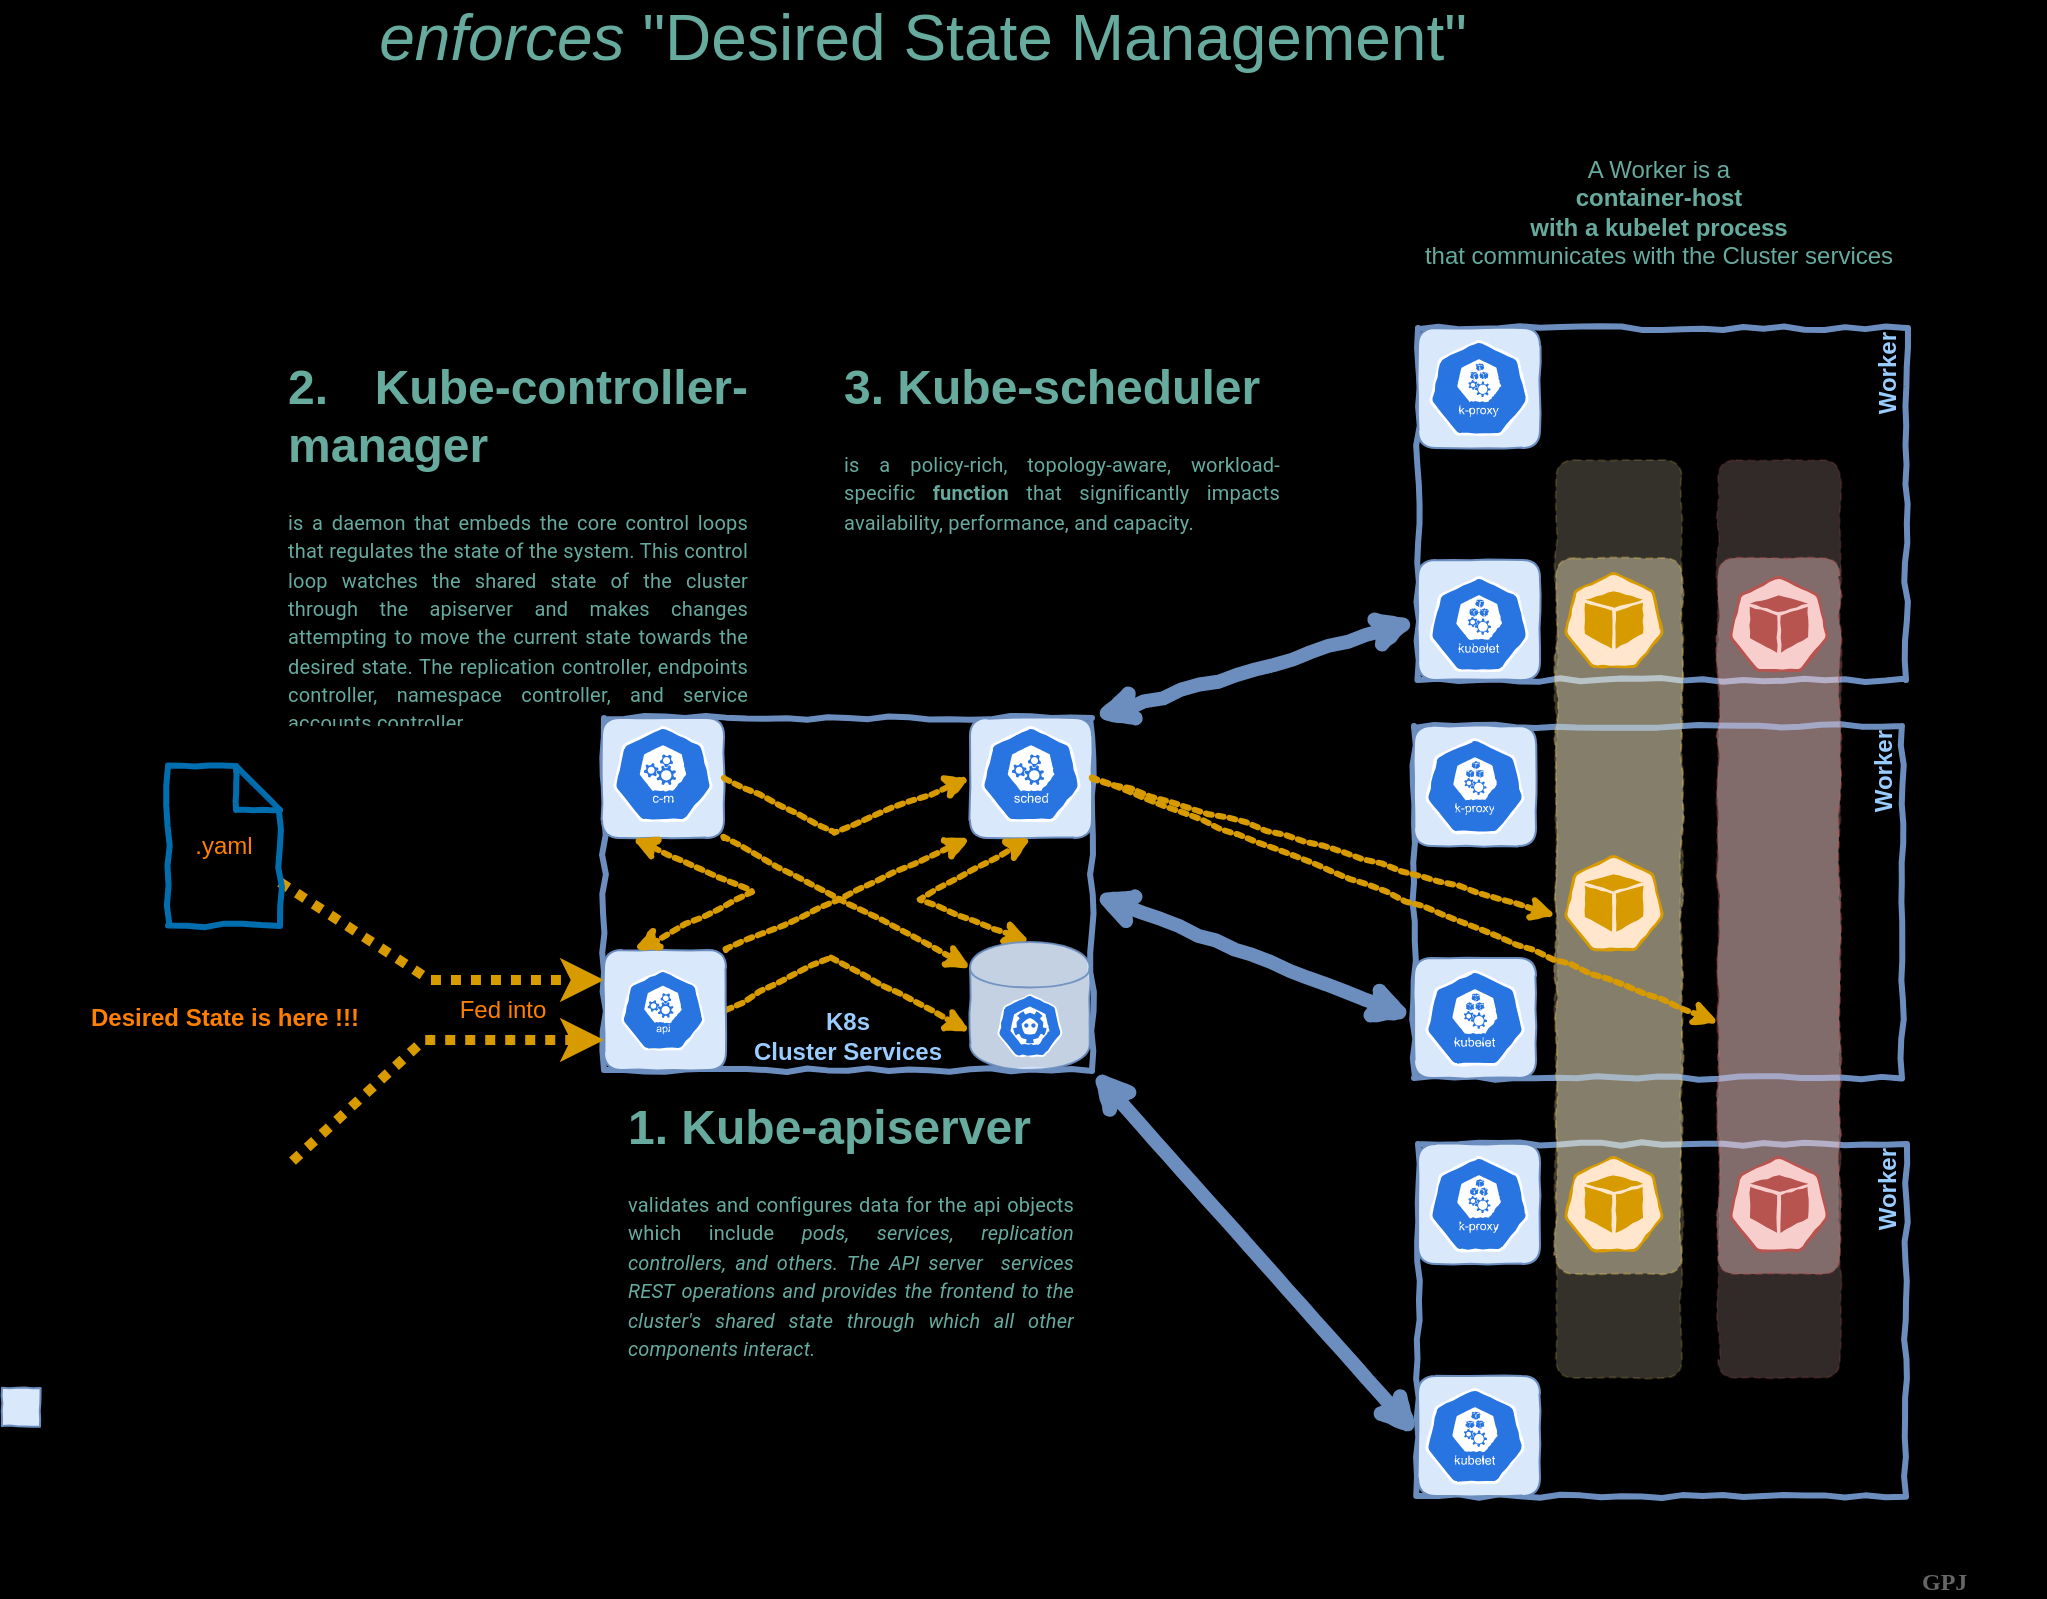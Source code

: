 <mxfile version="12.8.8" type="github">
  <diagram id="sylalVcgzMzVZW4ac6Ib" name="Page-1">
    <mxGraphModel dx="1000" dy="678" grid="0" gridSize="10" guides="1" tooltips="1" connect="1" arrows="1" fold="1" page="1" pageScale="1" pageWidth="1100" pageHeight="850" background="#000000" math="0" shadow="0">
      <root>
        <mxCell id="0" />
        <mxCell id="1" parent="0" />
        <mxCell id="zhEII75TTDP8HIT-S5k--10" value="&lt;b&gt;Worker&lt;/b&gt;" style="rounded=0;whiteSpace=wrap;html=1;comic=1;strokeWidth=3;fillColor=none;strokeColor=#6c8ebf;verticalAlign=bottom;align=right;fontColor=#99CCFF;horizontal=0;" vertex="1" parent="1">
          <mxGeometry x="778" y="606" width="244" height="176" as="geometry" />
        </mxCell>
        <mxCell id="zhEII75TTDP8HIT-S5k--1" value="&lt;b&gt;Worker&lt;/b&gt;" style="rounded=0;whiteSpace=wrap;html=1;comic=1;strokeWidth=3;fillColor=none;strokeColor=#6c8ebf;verticalAlign=bottom;align=right;fontColor=#99CCFF;horizontal=0;" vertex="1" parent="1">
          <mxGeometry x="778" y="198" width="244" height="176" as="geometry" />
        </mxCell>
        <mxCell id="zhEII75TTDP8HIT-S5k--47" value="" style="rounded=1;whiteSpace=wrap;html=1;comic=1;strokeColor=#d6b656;strokeWidth=1;fillColor=#fff2cc;dashed=1;opacity=20;" vertex="1" parent="1">
          <mxGeometry x="847" y="264" width="63" height="459" as="geometry" />
        </mxCell>
        <mxCell id="zhEII75TTDP8HIT-S5k--99" value="" style="rounded=1;whiteSpace=wrap;html=1;comic=1;strokeColor=#b85450;strokeWidth=1;fillColor=#f8cecc;dashed=1;opacity=20;" vertex="1" parent="1">
          <mxGeometry x="928" y="264" width="61" height="459" as="geometry" />
        </mxCell>
        <mxCell id="zhEII75TTDP8HIT-S5k--9" value="&lt;b&gt;Worker&lt;/b&gt;" style="rounded=0;whiteSpace=wrap;html=1;comic=1;strokeWidth=3;fillColor=none;strokeColor=#6c8ebf;verticalAlign=bottom;align=right;fontColor=#99CCFF;horizontal=0;" vertex="1" parent="1">
          <mxGeometry x="776" y="397" width="244" height="176" as="geometry" />
        </mxCell>
        <mxCell id="zhEII75TTDP8HIT-S5k--40" value="" style="rounded=1;whiteSpace=wrap;html=1;comic=1;strokeColor=#d6b656;strokeWidth=1;fillColor=#fff2cc;dashed=1;opacity=40;" vertex="1" parent="1">
          <mxGeometry x="847" y="313" width="63" height="358" as="geometry" />
        </mxCell>
        <mxCell id="zhEII75TTDP8HIT-S5k--41" value="" style="rounded=1;whiteSpace=wrap;html=1;comic=1;strokeColor=#b85450;strokeWidth=1;fillColor=#f8cecc;dashed=1;opacity=40;" vertex="1" parent="1">
          <mxGeometry x="928" y="313" width="61" height="358" as="geometry" />
        </mxCell>
        <mxCell id="zhEII75TTDP8HIT-S5k--39" value="" style="rounded=1;whiteSpace=wrap;html=1;comic=1;strokeColor=#6c8ebf;strokeWidth=1;fillColor=#dae8fc;" vertex="1" parent="1">
          <mxGeometry x="778" y="722" width="61" height="60" as="geometry" />
        </mxCell>
        <mxCell id="zhEII75TTDP8HIT-S5k--38" value="" style="rounded=1;whiteSpace=wrap;html=1;comic=1;strokeColor=#6c8ebf;strokeWidth=1;fillColor=#dae8fc;" vertex="1" parent="1">
          <mxGeometry x="778" y="314" width="61" height="60" as="geometry" />
        </mxCell>
        <mxCell id="zhEII75TTDP8HIT-S5k--35" value="" style="rounded=1;whiteSpace=wrap;html=1;comic=1;strokeColor=#6c8ebf;strokeWidth=1;fillColor=#dae8fc;" vertex="1" parent="1">
          <mxGeometry x="776" y="513" width="61" height="60" as="geometry" />
        </mxCell>
        <mxCell id="zhEII75TTDP8HIT-S5k--4" value="&lt;b&gt;K8s &lt;br&gt;Cluster Services&lt;/b&gt;" style="rounded=0;whiteSpace=wrap;html=1;comic=1;strokeWidth=3;fillColor=none;strokeColor=#6c8ebf;fontColor=#99CCFF;verticalAlign=bottom;horizontal=1;align=center;" vertex="1" parent="1">
          <mxGeometry x="371" y="393" width="244" height="176" as="geometry" />
        </mxCell>
        <mxCell id="zhEII75TTDP8HIT-S5k--34" value="" style="rounded=1;whiteSpace=wrap;html=1;comic=1;strokeColor=#6c8ebf;strokeWidth=1;fillColor=#dae8fc;" vertex="1" parent="1">
          <mxGeometry x="554" y="393" width="61" height="60" as="geometry" />
        </mxCell>
        <mxCell id="zhEII75TTDP8HIT-S5k--7" value="" style="rounded=0;orthogonalLoop=1;jettySize=auto;html=1;entryX=0;entryY=0.25;entryDx=0;entryDy=0;fillColor=#ffe6cc;strokeColor=#d79b00;strokeWidth=5;dashed=1;dashPattern=1 1;" edge="1" parent="1" source="zhEII75TTDP8HIT-S5k--5" target="zhEII75TTDP8HIT-S5k--102">
          <mxGeometry relative="1" as="geometry">
            <mxPoint x="339" y="495" as="targetPoint" />
            <Array as="points">
              <mxPoint x="284" y="524" />
            </Array>
          </mxGeometry>
        </mxCell>
        <mxCell id="zhEII75TTDP8HIT-S5k--5" value="&lt;font color=&quot;#ff8000&quot;&gt;.yaml&lt;/font&gt;" style="shape=note;whiteSpace=wrap;html=1;backgroundOutline=1;darkOpacity=0.05;comic=1;strokeWidth=3;fillColor=none;strokeColor=#006EAF;size=22;fontColor=#ffffff;" vertex="1" parent="1">
          <mxGeometry x="153" y="417" width="56" height="79.75" as="geometry" />
        </mxCell>
        <mxCell id="zhEII75TTDP8HIT-S5k--22" value="" style="edgeStyle=none;rounded=0;orthogonalLoop=1;jettySize=auto;html=1;strokeWidth=7;entryX=0;entryY=0.5;entryDx=0;entryDy=0;strokeColor=#6c8ebf;startArrow=classic;startFill=1;fillColor=#dae8fc;comic=1;" edge="1" parent="1" target="zhEII75TTDP8HIT-S5k--38">
          <mxGeometry relative="1" as="geometry">
            <mxPoint x="615" y="393" as="sourcePoint" />
            <mxPoint x="757" y="278" as="targetPoint" />
          </mxGeometry>
        </mxCell>
        <mxCell id="zhEII75TTDP8HIT-S5k--12" value="" style="html=1;dashed=0;whitespace=wrap;fillColor=#2875E2;strokeColor=#ffffff;points=[[0.005,0.63,0],[0.1,0.2,0],[0.9,0.2,0],[0.5,0,0],[0.995,0.63,0],[0.72,0.99,0],[0.5,1,0],[0.28,0.99,0]];shape=mxgraph.kubernetes.icon;prIcon=sched;comic=1;" vertex="1" parent="1">
          <mxGeometry x="559.5" y="397" width="50" height="48" as="geometry" />
        </mxCell>
        <mxCell id="zhEII75TTDP8HIT-S5k--14" value="" style="html=1;dashed=0;whitespace=wrap;fillColor=#2875E2;strokeColor=#ffffff;points=[[0.005,0.63,0],[0.1,0.2,0],[0.9,0.2,0],[0.5,0,0],[0.995,0.63,0],[0.72,0.99,0],[0.5,1,0],[0.28,0.99,0]];shape=mxgraph.kubernetes.icon;prIcon=kubelet;comic=1;" vertex="1" parent="1">
          <mxGeometry x="783.5" y="322" width="50" height="48" as="geometry" />
        </mxCell>
        <mxCell id="zhEII75TTDP8HIT-S5k--15" value="" style="html=1;dashed=0;whitespace=wrap;fillColor=#2875E2;strokeColor=#ffffff;points=[[0.005,0.63,0],[0.1,0.2,0],[0.9,0.2,0],[0.5,0,0],[0.995,0.63,0],[0.72,0.99,0],[0.5,1,0],[0.28,0.99,0]];shape=mxgraph.kubernetes.icon;prIcon=kubelet;comic=1;" vertex="1" parent="1">
          <mxGeometry x="781.5" y="519" width="50" height="48" as="geometry" />
        </mxCell>
        <mxCell id="zhEII75TTDP8HIT-S5k--24" value="" style="html=1;dashed=0;whitespace=wrap;fillColor=#2875E2;strokeColor=#ffffff;points=[[0.005,0.63,0],[0.1,0.2,0],[0.9,0.2,0],[0.5,0,0],[0.995,0.63,0],[0.72,0.99,0],[0.5,1,0],[0.28,0.99,0]];shape=mxgraph.kubernetes.icon;prIcon=kubelet;comic=1;" vertex="1" parent="1">
          <mxGeometry x="781.5" y="728" width="50" height="48" as="geometry" />
        </mxCell>
        <mxCell id="zhEII75TTDP8HIT-S5k--29" value="" style="html=1;dashed=0;whitespace=wrap;fillColor=#f8cecc;strokeColor=#b85450;points=[[0.005,0.63,0],[0.1,0.2,0],[0.9,0.2,0],[0.5,0,0],[0.995,0.63,0],[0.72,0.99,0],[0.5,1,0],[0.28,0.99,0]];shape=mxgraph.kubernetes.icon;prIcon=pod;comic=1;" vertex="1" parent="1">
          <mxGeometry x="933.5" y="322" width="50" height="48" as="geometry" />
        </mxCell>
        <mxCell id="zhEII75TTDP8HIT-S5k--30" value="" style="html=1;dashed=0;whitespace=wrap;fillColor=#f8cecc;strokeColor=#b85450;points=[[0.005,0.63,0],[0.1,0.2,0],[0.9,0.2,0],[0.5,0,0],[0.995,0.63,0],[0.72,0.99,0],[0.5,1,0],[0.28,0.99,0]];shape=mxgraph.kubernetes.icon;prIcon=pod;comic=1;" vertex="1" parent="1">
          <mxGeometry x="933.5" y="612" width="50" height="48" as="geometry" />
        </mxCell>
        <mxCell id="zhEII75TTDP8HIT-S5k--42" value="" style="html=1;dashed=0;whitespace=wrap;fillColor=#ffe6cc;strokeColor=#d79b00;points=[[0.005,0.63,0],[0.1,0.2,0],[0.9,0.2,0],[0.5,0,0],[0.995,0.63,0],[0.72,0.99,0],[0.5,1,0],[0.28,0.99,0]];shape=mxgraph.kubernetes.icon;prIcon=pod;comic=1;" vertex="1" parent="1">
          <mxGeometry x="851" y="612" width="50" height="48" as="geometry" />
        </mxCell>
        <mxCell id="zhEII75TTDP8HIT-S5k--43" value="" style="html=1;dashed=0;whitespace=wrap;fillColor=#ffe6cc;strokeColor=#d79b00;points=[[0.005,0.63,0],[0.1,0.2,0],[0.9,0.2,0],[0.5,0,0],[0.995,0.63,0],[0.72,0.99,0],[0.5,1,0],[0.28,0.99,0]];shape=mxgraph.kubernetes.icon;prIcon=pod;comic=1;" vertex="1" parent="1">
          <mxGeometry x="851" y="461.5" width="50" height="48" as="geometry" />
        </mxCell>
        <mxCell id="zhEII75TTDP8HIT-S5k--44" value="" style="html=1;dashed=0;whitespace=wrap;fillColor=#ffe6cc;strokeColor=#d79b00;points=[[0.005,0.63,0],[0.1,0.2,0],[0.9,0.2,0],[0.5,0,0],[0.995,0.63,0],[0.72,0.99,0],[0.5,1,0],[0.28,0.99,0]];shape=mxgraph.kubernetes.icon;prIcon=pod;comic=1;" vertex="1" parent="1">
          <mxGeometry x="851" y="320" width="50" height="48" as="geometry" />
        </mxCell>
        <mxCell id="zhEII75TTDP8HIT-S5k--50" value="&lt;font style=&quot;font-size: 32px&quot; color=&quot;#67ab9f&quot;&gt;&lt;i&gt;enforces&lt;/i&gt; &quot;Desired State Management&quot;&lt;/font&gt;" style="text;html=1;align=center;verticalAlign=middle;resizable=0;points=[];autosize=1;fontColor=#FF8000;" vertex="1" parent="1">
          <mxGeometry x="253" y="41" width="554" height="24" as="geometry" />
        </mxCell>
        <mxCell id="zhEII75TTDP8HIT-S5k--51" value="A Worker is a &lt;br&gt;&lt;b&gt;container-host &lt;/b&gt;&lt;br&gt;&lt;b&gt;with a kubelet process&lt;/b&gt; &lt;br&gt;that communicates with the Cluster services" style="text;html=1;align=center;verticalAlign=middle;resizable=0;points=[];autosize=1;fontColor=#67AB9F;" vertex="1" parent="1">
          <mxGeometry x="776" y="110" width="244" height="60" as="geometry" />
        </mxCell>
        <mxCell id="zhEII75TTDP8HIT-S5k--52" value="&lt;b&gt;Desired State is here !!!&lt;/b&gt;" style="text;html=1;align=center;verticalAlign=middle;resizable=0;points=[];autosize=1;fontColor=#FF8000;" vertex="1" parent="1">
          <mxGeometry x="109" y="534" width="144" height="18" as="geometry" />
        </mxCell>
        <mxCell id="zhEII75TTDP8HIT-S5k--53" value="" style="rounded=0;orthogonalLoop=1;jettySize=auto;html=1;entryX=0;entryY=0.7;entryDx=0;entryDy=0;fillColor=#ffe6cc;strokeColor=#d79b00;strokeWidth=3;dashed=1;dashPattern=1 1;exitX=1;exitY=0.5;exitDx=0;exitDy=0;comic=1;" edge="1" parent="1" source="zhEII75TTDP8HIT-S5k--102" target="zhEII75TTDP8HIT-S5k--45">
          <mxGeometry relative="1" as="geometry">
            <mxPoint x="409" y="495" as="sourcePoint" />
            <mxPoint x="510" y="425" as="targetPoint" />
            <Array as="points">
              <mxPoint x="484" y="513" />
            </Array>
          </mxGeometry>
        </mxCell>
        <mxCell id="zhEII75TTDP8HIT-S5k--55" value="" style="rounded=0;orthogonalLoop=1;jettySize=auto;html=1;entryX=0;entryY=1;entryDx=0;entryDy=0;fillColor=#ffe6cc;strokeColor=#d79b00;strokeWidth=3;dashed=1;dashPattern=1 1;exitX=1;exitY=0;exitDx=0;exitDy=0;comic=1;" edge="1" parent="1" source="zhEII75TTDP8HIT-S5k--102" target="zhEII75TTDP8HIT-S5k--34">
          <mxGeometry relative="1" as="geometry">
            <mxPoint x="409" y="495" as="sourcePoint" />
            <mxPoint x="480.19" y="539.5" as="targetPoint" />
          </mxGeometry>
        </mxCell>
        <mxCell id="zhEII75TTDP8HIT-S5k--59" value="" style="edgeStyle=none;rounded=0;orthogonalLoop=1;jettySize=auto;html=1;strokeWidth=7;strokeColor=#6c8ebf;startArrow=classic;startFill=1;fillColor=#dae8fc;comic=1;exitX=1;exitY=0.5;exitDx=0;exitDy=0;" edge="1" parent="1" source="zhEII75TTDP8HIT-S5k--4">
          <mxGeometry relative="1" as="geometry">
            <mxPoint x="615" y="481" as="sourcePoint" />
            <mxPoint x="776" y="543" as="targetPoint" />
          </mxGeometry>
        </mxCell>
        <mxCell id="zhEII75TTDP8HIT-S5k--60" value="" style="edgeStyle=none;rounded=0;orthogonalLoop=1;jettySize=auto;html=1;strokeWidth=7;entryX=0;entryY=0.5;entryDx=0;entryDy=0;strokeColor=#6c8ebf;startArrow=classic;startFill=1;fillColor=#dae8fc;comic=1;exitX=1;exitY=1;exitDx=0;exitDy=0;" edge="1" parent="1" source="zhEII75TTDP8HIT-S5k--4" target="zhEII75TTDP8HIT-S5k--39">
          <mxGeometry relative="1" as="geometry">
            <mxPoint x="625" y="492.724" as="sourcePoint" />
            <mxPoint x="786" y="495" as="targetPoint" />
          </mxGeometry>
        </mxCell>
        <mxCell id="zhEII75TTDP8HIT-S5k--62" value="" style="rounded=1;whiteSpace=wrap;html=1;comic=1;strokeColor=#6c8ebf;strokeWidth=1;fillColor=#dae8fc;" vertex="1" parent="1">
          <mxGeometry x="370" y="393" width="61" height="60" as="geometry" />
        </mxCell>
        <mxCell id="zhEII75TTDP8HIT-S5k--61" value="" style="html=1;dashed=0;whitespace=wrap;fillColor=#2875E2;strokeColor=#ffffff;points=[[0.005,0.63,0],[0.1,0.2,0],[0.9,0.2,0],[0.5,0,0],[0.995,0.63,0],[0.72,0.99,0],[0.5,1,0],[0.28,0.99,0]];shape=mxgraph.kubernetes.icon;prIcon=c_m;dashPattern=1 1;comic=1;labelBackgroundColor=none;fontColor=#FF8000;align=center;" vertex="1" parent="1">
          <mxGeometry x="375.5" y="397" width="50" height="48" as="geometry" />
        </mxCell>
        <mxCell id="zhEII75TTDP8HIT-S5k--65" value="" style="rounded=1;whiteSpace=wrap;html=1;comic=1;strokeColor=#6c8ebf;strokeWidth=1;fillColor=#dae8fc;" vertex="1" parent="1">
          <mxGeometry x="778" y="198" width="61" height="60" as="geometry" />
        </mxCell>
        <mxCell id="zhEII75TTDP8HIT-S5k--64" value="" style="html=1;dashed=0;whitespace=wrap;fillColor=#2875E2;strokeColor=#ffffff;points=[[0.005,0.63,0],[0.1,0.2,0],[0.9,0.2,0],[0.5,0,0],[0.995,0.63,0],[0.72,0.99,0],[0.5,1,0],[0.28,0.99,0]];shape=mxgraph.kubernetes.icon;prIcon=k_proxy;dashPattern=1 1;comic=1;labelBackgroundColor=none;fontColor=#67AB9F;align=center;" vertex="1" parent="1">
          <mxGeometry x="783.5" y="204" width="50" height="48" as="geometry" />
        </mxCell>
        <mxCell id="zhEII75TTDP8HIT-S5k--76" value="&lt;h1 style=&quot;text-align: justify&quot;&gt;1. Kube-apiserver&lt;/h1&gt;&lt;p style=&quot;text-align: justify&quot;&gt;&lt;span style=&quot;font-family: &amp;#34;roboto&amp;#34; , sans-serif ; font-size: 10px ; letter-spacing: 0.1px&quot;&gt;validates and configures data for the api objects which include &lt;i&gt;pods, services, replication controllers, and others. The API server&amp;nbsp; services REST operations and provides the frontend to the cluster&#39;s shared state through which all other components interact.&amp;nbsp;&lt;/i&gt;&lt;/span&gt;&lt;/p&gt;" style="text;html=1;strokeColor=none;fillColor=none;spacing=5;spacingTop=-20;whiteSpace=wrap;overflow=hidden;rounded=0;dashed=1;dashPattern=1 1;comic=1;labelBackgroundColor=none;fontColor=#67AB9F;align=left;" vertex="1" parent="1">
          <mxGeometry x="377.5" y="578" width="231" height="164" as="geometry" />
        </mxCell>
        <mxCell id="zhEII75TTDP8HIT-S5k--77" value="&lt;h1 style=&quot;text-align: justify&quot;&gt;2. Kube-controller-manager&lt;/h1&gt;&lt;p style=&quot;text-align: justify&quot;&gt;&lt;font face=&quot;roboto, sans-serif&quot;&gt;&lt;span style=&quot;font-size: 10px ; letter-spacing: 0.1px&quot;&gt;is a daemon that embeds the core control loops that regulates the state of the system. This control loop watches the shared state of the cluster through the apiserver and makes changes attempting to move the current state towards the desired state. The replication controller, endpoints controller, namespace controller, and service accounts controller.&amp;nbsp;&lt;/span&gt;&lt;/font&gt;&lt;/p&gt;" style="text;html=1;strokeColor=none;fillColor=none;spacing=5;spacingTop=-20;whiteSpace=wrap;overflow=hidden;rounded=0;dashed=1;dashPattern=1 1;comic=1;labelBackgroundColor=none;fontColor=#67AB9F;align=center;" vertex="1" parent="1">
          <mxGeometry x="209" y="208" width="238" height="189" as="geometry" />
        </mxCell>
        <mxCell id="zhEII75TTDP8HIT-S5k--78" value="&lt;h1 style=&quot;text-align: justify&quot;&gt;3. Kube-scheduler&lt;/h1&gt;&lt;p style=&quot;text-align: justify&quot;&gt;&lt;font face=&quot;roboto, sans-serif&quot;&gt;&lt;span style=&quot;font-size: 10px ; letter-spacing: 0.1px&quot;&gt;is a policy-rich, topology-aware, workload-specific &lt;b&gt;function&lt;/b&gt; that significantly impacts availability, performance, and capacity.&amp;nbsp;&lt;/span&gt;&lt;/font&gt;&lt;/p&gt;" style="text;html=1;strokeColor=none;fillColor=none;spacing=5;spacingTop=-20;whiteSpace=wrap;overflow=hidden;rounded=0;dashed=1;dashPattern=1 1;comic=1;labelBackgroundColor=none;fontColor=#67AB9F;align=center;" vertex="1" parent="1">
          <mxGeometry x="487" y="208" width="226" height="104" as="geometry" />
        </mxCell>
        <mxCell id="zhEII75TTDP8HIT-S5k--79" value="" style="rounded=1;whiteSpace=wrap;html=1;comic=1;strokeColor=#6c8ebf;strokeWidth=1;fillColor=#dae8fc;" vertex="1" parent="1">
          <mxGeometry x="776" y="397" width="61" height="60" as="geometry" />
        </mxCell>
        <mxCell id="zhEII75TTDP8HIT-S5k--80" value="" style="html=1;dashed=0;whitespace=wrap;fillColor=#2875E2;strokeColor=#ffffff;points=[[0.005,0.63,0],[0.1,0.2,0],[0.9,0.2,0],[0.5,0,0],[0.995,0.63,0],[0.72,0.99,0],[0.5,1,0],[0.28,0.99,0]];shape=mxgraph.kubernetes.icon;prIcon=k_proxy;dashPattern=1 1;comic=1;labelBackgroundColor=none;fontColor=#67AB9F;align=center;" vertex="1" parent="1">
          <mxGeometry x="781.5" y="403" width="50" height="48" as="geometry" />
        </mxCell>
        <mxCell id="zhEII75TTDP8HIT-S5k--87" value="" style="shape=image;verticalLabelPosition=bottom;labelBackgroundColor=#ffffff;verticalAlign=top;aspect=fixed;imageAspect=0;image=https://cncf-branding.netlify.com/img/projects/helm/icon/color/helm-icon-color.png;" vertex="1" parent="1">
          <mxGeometry x="146.75" y="575.0" width="68.5" height="79.1" as="geometry" />
        </mxCell>
        <mxCell id="zhEII75TTDP8HIT-S5k--90" value="" style="rounded=0;orthogonalLoop=1;jettySize=auto;html=1;entryX=0;entryY=0.75;entryDx=0;entryDy=0;fillColor=#ffe6cc;strokeColor=#d79b00;strokeWidth=5;dashed=1;dashPattern=1 1;exitX=1;exitY=0.5;exitDx=0;exitDy=0;" edge="1" parent="1" source="zhEII75TTDP8HIT-S5k--87" target="zhEII75TTDP8HIT-S5k--102">
          <mxGeometry relative="1" as="geometry">
            <mxPoint x="134" y="396.66" as="sourcePoint" />
            <mxPoint x="339" y="495" as="targetPoint" />
            <Array as="points">
              <mxPoint x="281" y="554" />
            </Array>
          </mxGeometry>
        </mxCell>
        <mxCell id="zhEII75TTDP8HIT-S5k--92" value="" style="rounded=0;orthogonalLoop=1;jettySize=auto;html=1;entryX=0.5;entryY=1;entryDx=0;entryDy=0;fillColor=#ffe6cc;strokeColor=#d79b00;strokeWidth=3;dashed=1;dashPattern=1 1;startArrow=classic;startFill=1;exitX=0.5;exitY=0;exitDx=0;exitDy=0;comic=1;" edge="1" parent="1" source="zhEII75TTDP8HIT-S5k--45" target="zhEII75TTDP8HIT-S5k--34">
          <mxGeometry relative="1" as="geometry">
            <mxPoint x="585" y="509" as="sourcePoint" />
            <mxPoint x="576" y="553.9" as="targetPoint" />
            <Array as="points">
              <mxPoint x="529" y="484" />
            </Array>
          </mxGeometry>
        </mxCell>
        <mxCell id="zhEII75TTDP8HIT-S5k--93" value="" style="rounded=1;whiteSpace=wrap;html=1;comic=1;strokeColor=#6c8ebf;strokeWidth=1;fillColor=#dae8fc;arcSize=0;" vertex="1" parent="1">
          <mxGeometry x="70" y="728" width="19" height="19" as="geometry" />
        </mxCell>
        <mxCell id="zhEII75TTDP8HIT-S5k--100" value="" style="rounded=1;whiteSpace=wrap;html=1;comic=1;strokeColor=#6c8ebf;strokeWidth=1;fillColor=#dae8fc;" vertex="1" parent="1">
          <mxGeometry x="778" y="606" width="61" height="60" as="geometry" />
        </mxCell>
        <mxCell id="zhEII75TTDP8HIT-S5k--101" value="" style="html=1;dashed=0;whitespace=wrap;fillColor=#2875E2;strokeColor=#ffffff;points=[[0.005,0.63,0],[0.1,0.2,0],[0.9,0.2,0],[0.5,0,0],[0.995,0.63,0],[0.72,0.99,0],[0.5,1,0],[0.28,0.99,0]];shape=mxgraph.kubernetes.icon;prIcon=k_proxy;dashPattern=1 1;comic=1;labelBackgroundColor=none;fontColor=#67AB9F;align=center;" vertex="1" parent="1">
          <mxGeometry x="783.5" y="612" width="50" height="48" as="geometry" />
        </mxCell>
        <mxCell id="zhEII75TTDP8HIT-S5k--102" value="" style="rounded=1;whiteSpace=wrap;html=1;comic=1;strokeColor=#6c8ebf;strokeWidth=1;fillColor=#dae8fc;" vertex="1" parent="1">
          <mxGeometry x="371" y="509" width="61" height="60" as="geometry" />
        </mxCell>
        <mxCell id="zhEII75TTDP8HIT-S5k--17" value="" style="html=1;dashed=0;whitespace=wrap;fillColor=#2875E2;strokeColor=#ffffff;points=[[0.005,0.63,0],[0.1,0.2,0],[0.9,0.2,0],[0.5,0,0],[0.995,0.63,0],[0.72,0.99,0],[0.5,1,0],[0.28,0.99,0]];shape=mxgraph.kubernetes.icon;prIcon=api;comic=1;" vertex="1" parent="1">
          <mxGeometry x="376.5" y="518.83" width="48" height="40.34" as="geometry" />
        </mxCell>
        <mxCell id="zhEII75TTDP8HIT-S5k--103" value="" style="rounded=0;orthogonalLoop=1;jettySize=auto;html=1;fillColor=#ffe6cc;strokeColor=#d79b00;strokeWidth=3;dashed=1;dashPattern=1 1;exitX=1;exitY=1;exitDx=0;exitDy=0;entryX=0.006;entryY=0.201;entryDx=0;entryDy=0;entryPerimeter=0;comic=1;" edge="1" parent="1" source="zhEII75TTDP8HIT-S5k--62" target="zhEII75TTDP8HIT-S5k--45">
          <mxGeometry relative="1" as="geometry">
            <mxPoint x="442" y="549" as="sourcePoint" />
            <mxPoint x="562" y="518" as="targetPoint" />
          </mxGeometry>
        </mxCell>
        <mxCell id="zhEII75TTDP8HIT-S5k--104" value="" style="rounded=0;orthogonalLoop=1;jettySize=auto;html=1;entryX=0;entryY=0.5;entryDx=0;entryDy=0;fillColor=#ffe6cc;strokeColor=#d79b00;strokeWidth=3;dashed=1;dashPattern=1 1;exitX=1;exitY=0.5;exitDx=0;exitDy=0;comic=1;" edge="1" parent="1" source="zhEII75TTDP8HIT-S5k--62" target="zhEII75TTDP8HIT-S5k--34">
          <mxGeometry relative="1" as="geometry">
            <mxPoint x="442" y="549" as="sourcePoint" />
            <mxPoint x="564" y="463" as="targetPoint" />
            <Array as="points">
              <mxPoint x="486" y="450" />
            </Array>
          </mxGeometry>
        </mxCell>
        <mxCell id="zhEII75TTDP8HIT-S5k--105" value="" style="rounded=0;orthogonalLoop=1;jettySize=auto;html=1;entryX=0.25;entryY=1;entryDx=0;entryDy=0;fillColor=#ffe6cc;strokeColor=#d79b00;strokeWidth=3;dashed=1;dashPattern=1 1;exitX=0.25;exitY=0;exitDx=0;exitDy=0;startArrow=classic;startFill=1;comic=1;" edge="1" parent="1" source="zhEII75TTDP8HIT-S5k--102" target="zhEII75TTDP8HIT-S5k--62">
          <mxGeometry relative="1" as="geometry">
            <mxPoint x="594.5" y="513" as="sourcePoint" />
            <mxPoint x="594.5" y="463" as="targetPoint" />
            <Array as="points">
              <mxPoint x="445" y="480" />
            </Array>
          </mxGeometry>
        </mxCell>
        <mxCell id="zhEII75TTDP8HIT-S5k--45" value="" style="shape=cylinder;whiteSpace=wrap;html=1;boundedLbl=1;backgroundOutline=1;comic=1;strokeColor=#6c8ebf;strokeWidth=1;fillColor=#dae8fc;align=right;opacity=90;" vertex="1" parent="1">
          <mxGeometry x="554" y="505" width="59.87" height="64" as="geometry" />
        </mxCell>
        <mxCell id="zhEII75TTDP8HIT-S5k--11" value="" style="html=1;dashed=0;whitespace=wrap;fillColor=#2875E2;strokeColor=#ffffff;points=[[0.005,0.63,0],[0.1,0.2,0],[0.9,0.2,0],[0.5,0,0],[0.995,0.63,0],[0.72,0.99,0],[0.5,1,0],[0.28,0.99,0]];shape=mxgraph.kubernetes.icon;prIcon=etcd;comic=1;" vertex="1" parent="1">
          <mxGeometry x="567.68" y="530.001" width="32.5" height="33.524" as="geometry" />
        </mxCell>
        <mxCell id="zhEII75TTDP8HIT-S5k--106" value="&lt;span style=&quot;color: rgb(255 , 128 , 0)&quot;&gt;Fed into&lt;/span&gt;" style="text;html=1;align=center;verticalAlign=middle;resizable=0;points=[];autosize=1;fontColor=#67AB9F;" vertex="1" parent="1">
          <mxGeometry x="293" y="530" width="53" height="18" as="geometry" />
        </mxCell>
        <mxCell id="zhEII75TTDP8HIT-S5k--116" value="" style="group" vertex="1" connectable="0" parent="1">
          <mxGeometry x="1026" y="771" width="65.5" height="60" as="geometry" />
        </mxCell>
        <mxCell id="zhEII75TTDP8HIT-S5k--117" value="" style="group" vertex="1" connectable="0" parent="zhEII75TTDP8HIT-S5k--116">
          <mxGeometry width="65.5" height="60" as="geometry" />
        </mxCell>
        <mxCell id="zhEII75TTDP8HIT-S5k--118" value="&lt;font face=&quot;Comic Sans MS&quot; color=&quot;#666666&quot;&gt;&lt;b&gt;GPJ&lt;/b&gt;&lt;/font&gt;" style="text;html=1;resizable=0;points=[];autosize=1;align=left;verticalAlign=top;spacingTop=-4;fontColor=#333333;" vertex="1" parent="zhEII75TTDP8HIT-S5k--117">
          <mxGeometry x="1.598" y="44.211" width="32" height="14" as="geometry" />
        </mxCell>
        <mxCell id="zhEII75TTDP8HIT-S5k--119" value="" style="shape=image;html=1;verticalAlign=top;verticalLabelPosition=bottom;labelBackgroundColor=#ffffff;imageAspect=0;aspect=fixed;image=https://cdn4.iconfinder.com/data/icons/SUPERVISTA/graphics/png/128/drawing_pen.png;rounded=0;glass=0;comic=1;strokeColor=#97D077;strokeWidth=1;fillColor=#B9E0A5;gradientColor=none;fontColor=#333333;" vertex="1" parent="zhEII75TTDP8HIT-S5k--117">
          <mxGeometry width="50" height="50" as="geometry" />
        </mxCell>
        <mxCell id="zhEII75TTDP8HIT-S5k--120" value="" style="rounded=0;orthogonalLoop=1;jettySize=auto;html=1;entryX=0;entryY=0.5;entryDx=0;entryDy=0;fillColor=#ffe6cc;strokeColor=#d79b00;strokeWidth=3;dashed=1;dashPattern=1 1;exitX=1;exitY=0.5;exitDx=0;exitDy=0;comic=1;" edge="1" parent="1" source="zhEII75TTDP8HIT-S5k--34" target="zhEII75TTDP8HIT-S5k--40">
          <mxGeometry relative="1" as="geometry">
            <mxPoint x="442.0" y="519" as="sourcePoint" />
            <mxPoint x="564.0" y="463" as="targetPoint" />
          </mxGeometry>
        </mxCell>
        <mxCell id="zhEII75TTDP8HIT-S5k--121" value="" style="rounded=0;orthogonalLoop=1;jettySize=auto;html=1;entryX=0.005;entryY=0.649;entryDx=0;entryDy=0;fillColor=#ffe6cc;strokeColor=#d79b00;strokeWidth=3;dashed=1;dashPattern=1 1;exitX=1;exitY=0.5;exitDx=0;exitDy=0;entryPerimeter=0;comic=1;" edge="1" parent="1" source="zhEII75TTDP8HIT-S5k--34" target="zhEII75TTDP8HIT-S5k--41">
          <mxGeometry relative="1" as="geometry">
            <mxPoint x="625.0" y="433" as="sourcePoint" />
            <mxPoint x="857" y="495.5" as="targetPoint" />
          </mxGeometry>
        </mxCell>
      </root>
    </mxGraphModel>
  </diagram>
</mxfile>
